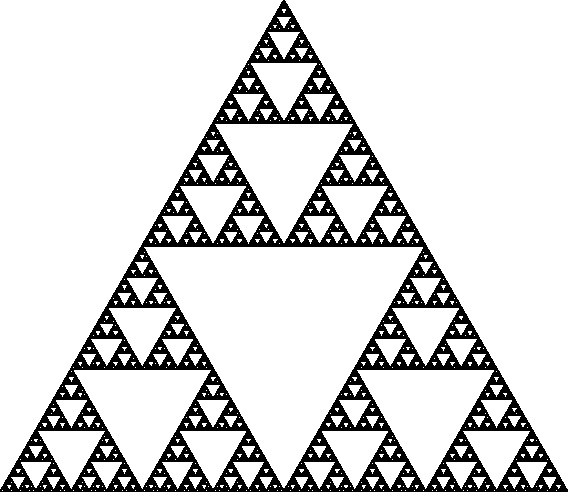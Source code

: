 /* Asymptote code for drawing the sierpinski fractal */
unitsize(10cm);

/* Number of iterations */
int count = 7;

/* The three beginning points */
pair p1 = (0,0);
pair p2 = (1,0);
pair p3 = (.5,sqrt(3)/2);

/* The recursive function */
void triserp(int count, pair p11, pair p12, pair p13) {
    if(count == 0) {
        return;
    }

    pair p21 = ((p11.x + p12.x) / 2, (p11.y + p12.y) / 2);
    pair p22 = ((p11.x + p13.x) / 2, (p11.y + p13.y) / 2);
    pair p23 = ((p12.x + p13.x) / 2, (p12.y + p13.y) / 2);
    draw(p21 -- p22 -- p23 -- cycle);

    triserp(count - 1, p11, p21, p22);
    triserp(count - 1, p12, p21, p23);
    triserp(count - 1, p13, p22, p23);
}

/* The main code */
draw(p1 -- p2 -- p3 -- cycle);
triserp(count, p1, p2, p3);

